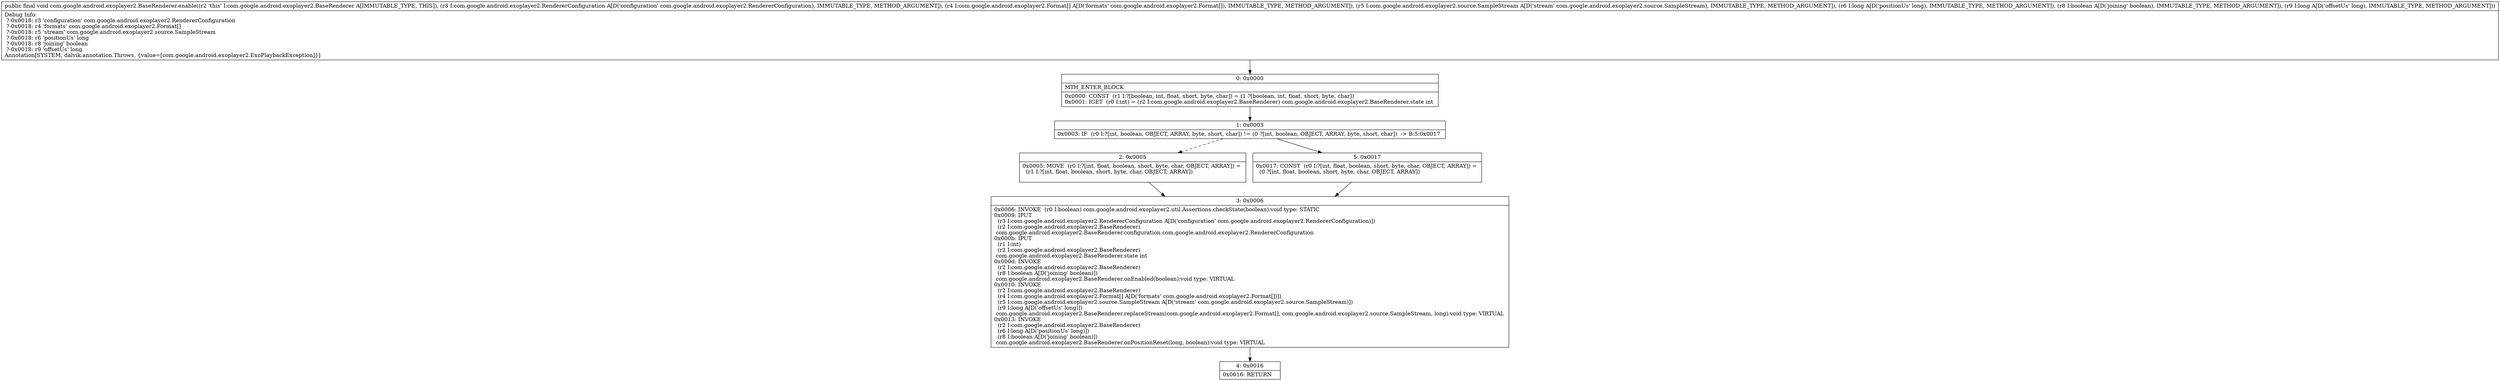 digraph "CFG forcom.google.android.exoplayer2.BaseRenderer.enable(Lcom\/google\/android\/exoplayer2\/RendererConfiguration;[Lcom\/google\/android\/exoplayer2\/Format;Lcom\/google\/android\/exoplayer2\/source\/SampleStream;JZJ)V" {
Node_0 [shape=record,label="{0\:\ 0x0000|MTH_ENTER_BLOCK\l|0x0000: CONST  (r1 I:?[boolean, int, float, short, byte, char]) = (1 ?[boolean, int, float, short, byte, char]) \l0x0001: IGET  (r0 I:int) = (r2 I:com.google.android.exoplayer2.BaseRenderer) com.google.android.exoplayer2.BaseRenderer.state int \l}"];
Node_1 [shape=record,label="{1\:\ 0x0003|0x0003: IF  (r0 I:?[int, boolean, OBJECT, ARRAY, byte, short, char]) != (0 ?[int, boolean, OBJECT, ARRAY, byte, short, char])  \-\> B:5:0x0017 \l}"];
Node_2 [shape=record,label="{2\:\ 0x0005|0x0005: MOVE  (r0 I:?[int, float, boolean, short, byte, char, OBJECT, ARRAY]) = \l  (r1 I:?[int, float, boolean, short, byte, char, OBJECT, ARRAY])\l \l}"];
Node_3 [shape=record,label="{3\:\ 0x0006|0x0006: INVOKE  (r0 I:boolean) com.google.android.exoplayer2.util.Assertions.checkState(boolean):void type: STATIC \l0x0009: IPUT  \l  (r3 I:com.google.android.exoplayer2.RendererConfiguration A[D('configuration' com.google.android.exoplayer2.RendererConfiguration)])\l  (r2 I:com.google.android.exoplayer2.BaseRenderer)\l com.google.android.exoplayer2.BaseRenderer.configuration com.google.android.exoplayer2.RendererConfiguration \l0x000b: IPUT  \l  (r1 I:int)\l  (r2 I:com.google.android.exoplayer2.BaseRenderer)\l com.google.android.exoplayer2.BaseRenderer.state int \l0x000d: INVOKE  \l  (r2 I:com.google.android.exoplayer2.BaseRenderer)\l  (r8 I:boolean A[D('joining' boolean)])\l com.google.android.exoplayer2.BaseRenderer.onEnabled(boolean):void type: VIRTUAL \l0x0010: INVOKE  \l  (r2 I:com.google.android.exoplayer2.BaseRenderer)\l  (r4 I:com.google.android.exoplayer2.Format[] A[D('formats' com.google.android.exoplayer2.Format[])])\l  (r5 I:com.google.android.exoplayer2.source.SampleStream A[D('stream' com.google.android.exoplayer2.source.SampleStream)])\l  (r9 I:long A[D('offsetUs' long)])\l com.google.android.exoplayer2.BaseRenderer.replaceStream(com.google.android.exoplayer2.Format[], com.google.android.exoplayer2.source.SampleStream, long):void type: VIRTUAL \l0x0013: INVOKE  \l  (r2 I:com.google.android.exoplayer2.BaseRenderer)\l  (r6 I:long A[D('positionUs' long)])\l  (r8 I:boolean A[D('joining' boolean)])\l com.google.android.exoplayer2.BaseRenderer.onPositionReset(long, boolean):void type: VIRTUAL \l}"];
Node_4 [shape=record,label="{4\:\ 0x0016|0x0016: RETURN   \l}"];
Node_5 [shape=record,label="{5\:\ 0x0017|0x0017: CONST  (r0 I:?[int, float, boolean, short, byte, char, OBJECT, ARRAY]) = \l  (0 ?[int, float, boolean, short, byte, char, OBJECT, ARRAY])\l \l}"];
MethodNode[shape=record,label="{public final void com.google.android.exoplayer2.BaseRenderer.enable((r2 'this' I:com.google.android.exoplayer2.BaseRenderer A[IMMUTABLE_TYPE, THIS]), (r3 I:com.google.android.exoplayer2.RendererConfiguration A[D('configuration' com.google.android.exoplayer2.RendererConfiguration), IMMUTABLE_TYPE, METHOD_ARGUMENT]), (r4 I:com.google.android.exoplayer2.Format[] A[D('formats' com.google.android.exoplayer2.Format[]), IMMUTABLE_TYPE, METHOD_ARGUMENT]), (r5 I:com.google.android.exoplayer2.source.SampleStream A[D('stream' com.google.android.exoplayer2.source.SampleStream), IMMUTABLE_TYPE, METHOD_ARGUMENT]), (r6 I:long A[D('positionUs' long), IMMUTABLE_TYPE, METHOD_ARGUMENT]), (r8 I:boolean A[D('joining' boolean), IMMUTABLE_TYPE, METHOD_ARGUMENT]), (r9 I:long A[D('offsetUs' long), IMMUTABLE_TYPE, METHOD_ARGUMENT]))  | Debug Info:\l  ?\-0x0018: r3 'configuration' com.google.android.exoplayer2.RendererConfiguration\l  ?\-0x0018: r4 'formats' com.google.android.exoplayer2.Format[]\l  ?\-0x0018: r5 'stream' com.google.android.exoplayer2.source.SampleStream\l  ?\-0x0018: r6 'positionUs' long\l  ?\-0x0018: r8 'joining' boolean\l  ?\-0x0018: r9 'offsetUs' long\lAnnotation[SYSTEM, dalvik.annotation.Throws, \{value=[com.google.android.exoplayer2.ExoPlaybackException]\}]\l}"];
MethodNode -> Node_0;
Node_0 -> Node_1;
Node_1 -> Node_2[style=dashed];
Node_1 -> Node_5;
Node_2 -> Node_3;
Node_3 -> Node_4;
Node_5 -> Node_3;
}

